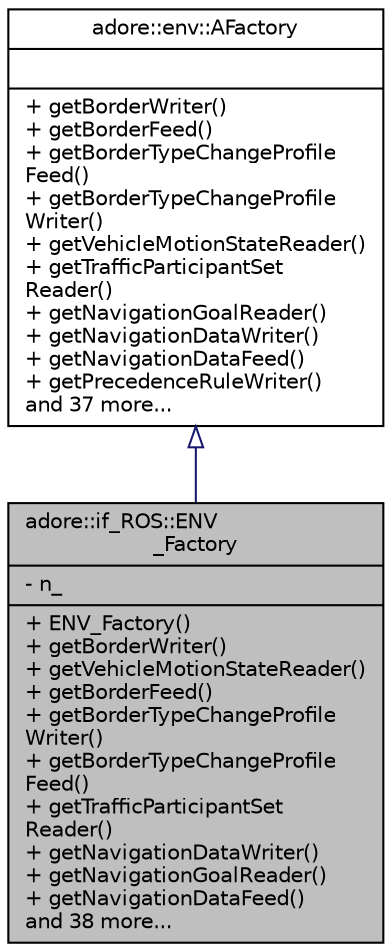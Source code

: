 digraph "adore::if_ROS::ENV_Factory"
{
 // LATEX_PDF_SIZE
  edge [fontname="Helvetica",fontsize="10",labelfontname="Helvetica",labelfontsize="10"];
  node [fontname="Helvetica",fontsize="10",shape=record];
  Node1 [label="{adore::if_ROS::ENV\l_Factory\n|- n_\l|+ ENV_Factory()\l+ getBorderWriter()\l+ getVehicleMotionStateReader()\l+ getBorderFeed()\l+ getBorderTypeChangeProfile\lWriter()\l+ getBorderTypeChangeProfile\lFeed()\l+ getTrafficParticipantSet\lReader()\l+ getNavigationDataWriter()\l+ getNavigationGoalReader()\l+ getNavigationDataFeed()\land 38 more...\l}",height=0.2,width=0.4,color="black", fillcolor="grey75", style="filled", fontcolor="black",tooltip=" "];
  Node2 -> Node1 [dir="back",color="midnightblue",fontsize="10",style="solid",arrowtail="onormal",fontname="Helvetica"];
  Node2 [label="{adore::env::AFactory\n||+ getBorderWriter()\l+ getBorderFeed()\l+ getBorderTypeChangeProfile\lFeed()\l+ getBorderTypeChangeProfile\lWriter()\l+ getVehicleMotionStateReader()\l+ getTrafficParticipantSet\lReader()\l+ getNavigationGoalReader()\l+ getNavigationDataWriter()\l+ getNavigationDataFeed()\l+ getPrecedenceRuleWriter()\land 37 more...\l}",height=0.2,width=0.4,color="black", fillcolor="white", style="filled",URL="$classadore_1_1env_1_1AFactory.html",tooltip="abstract factory for adore::env communication"];
}
